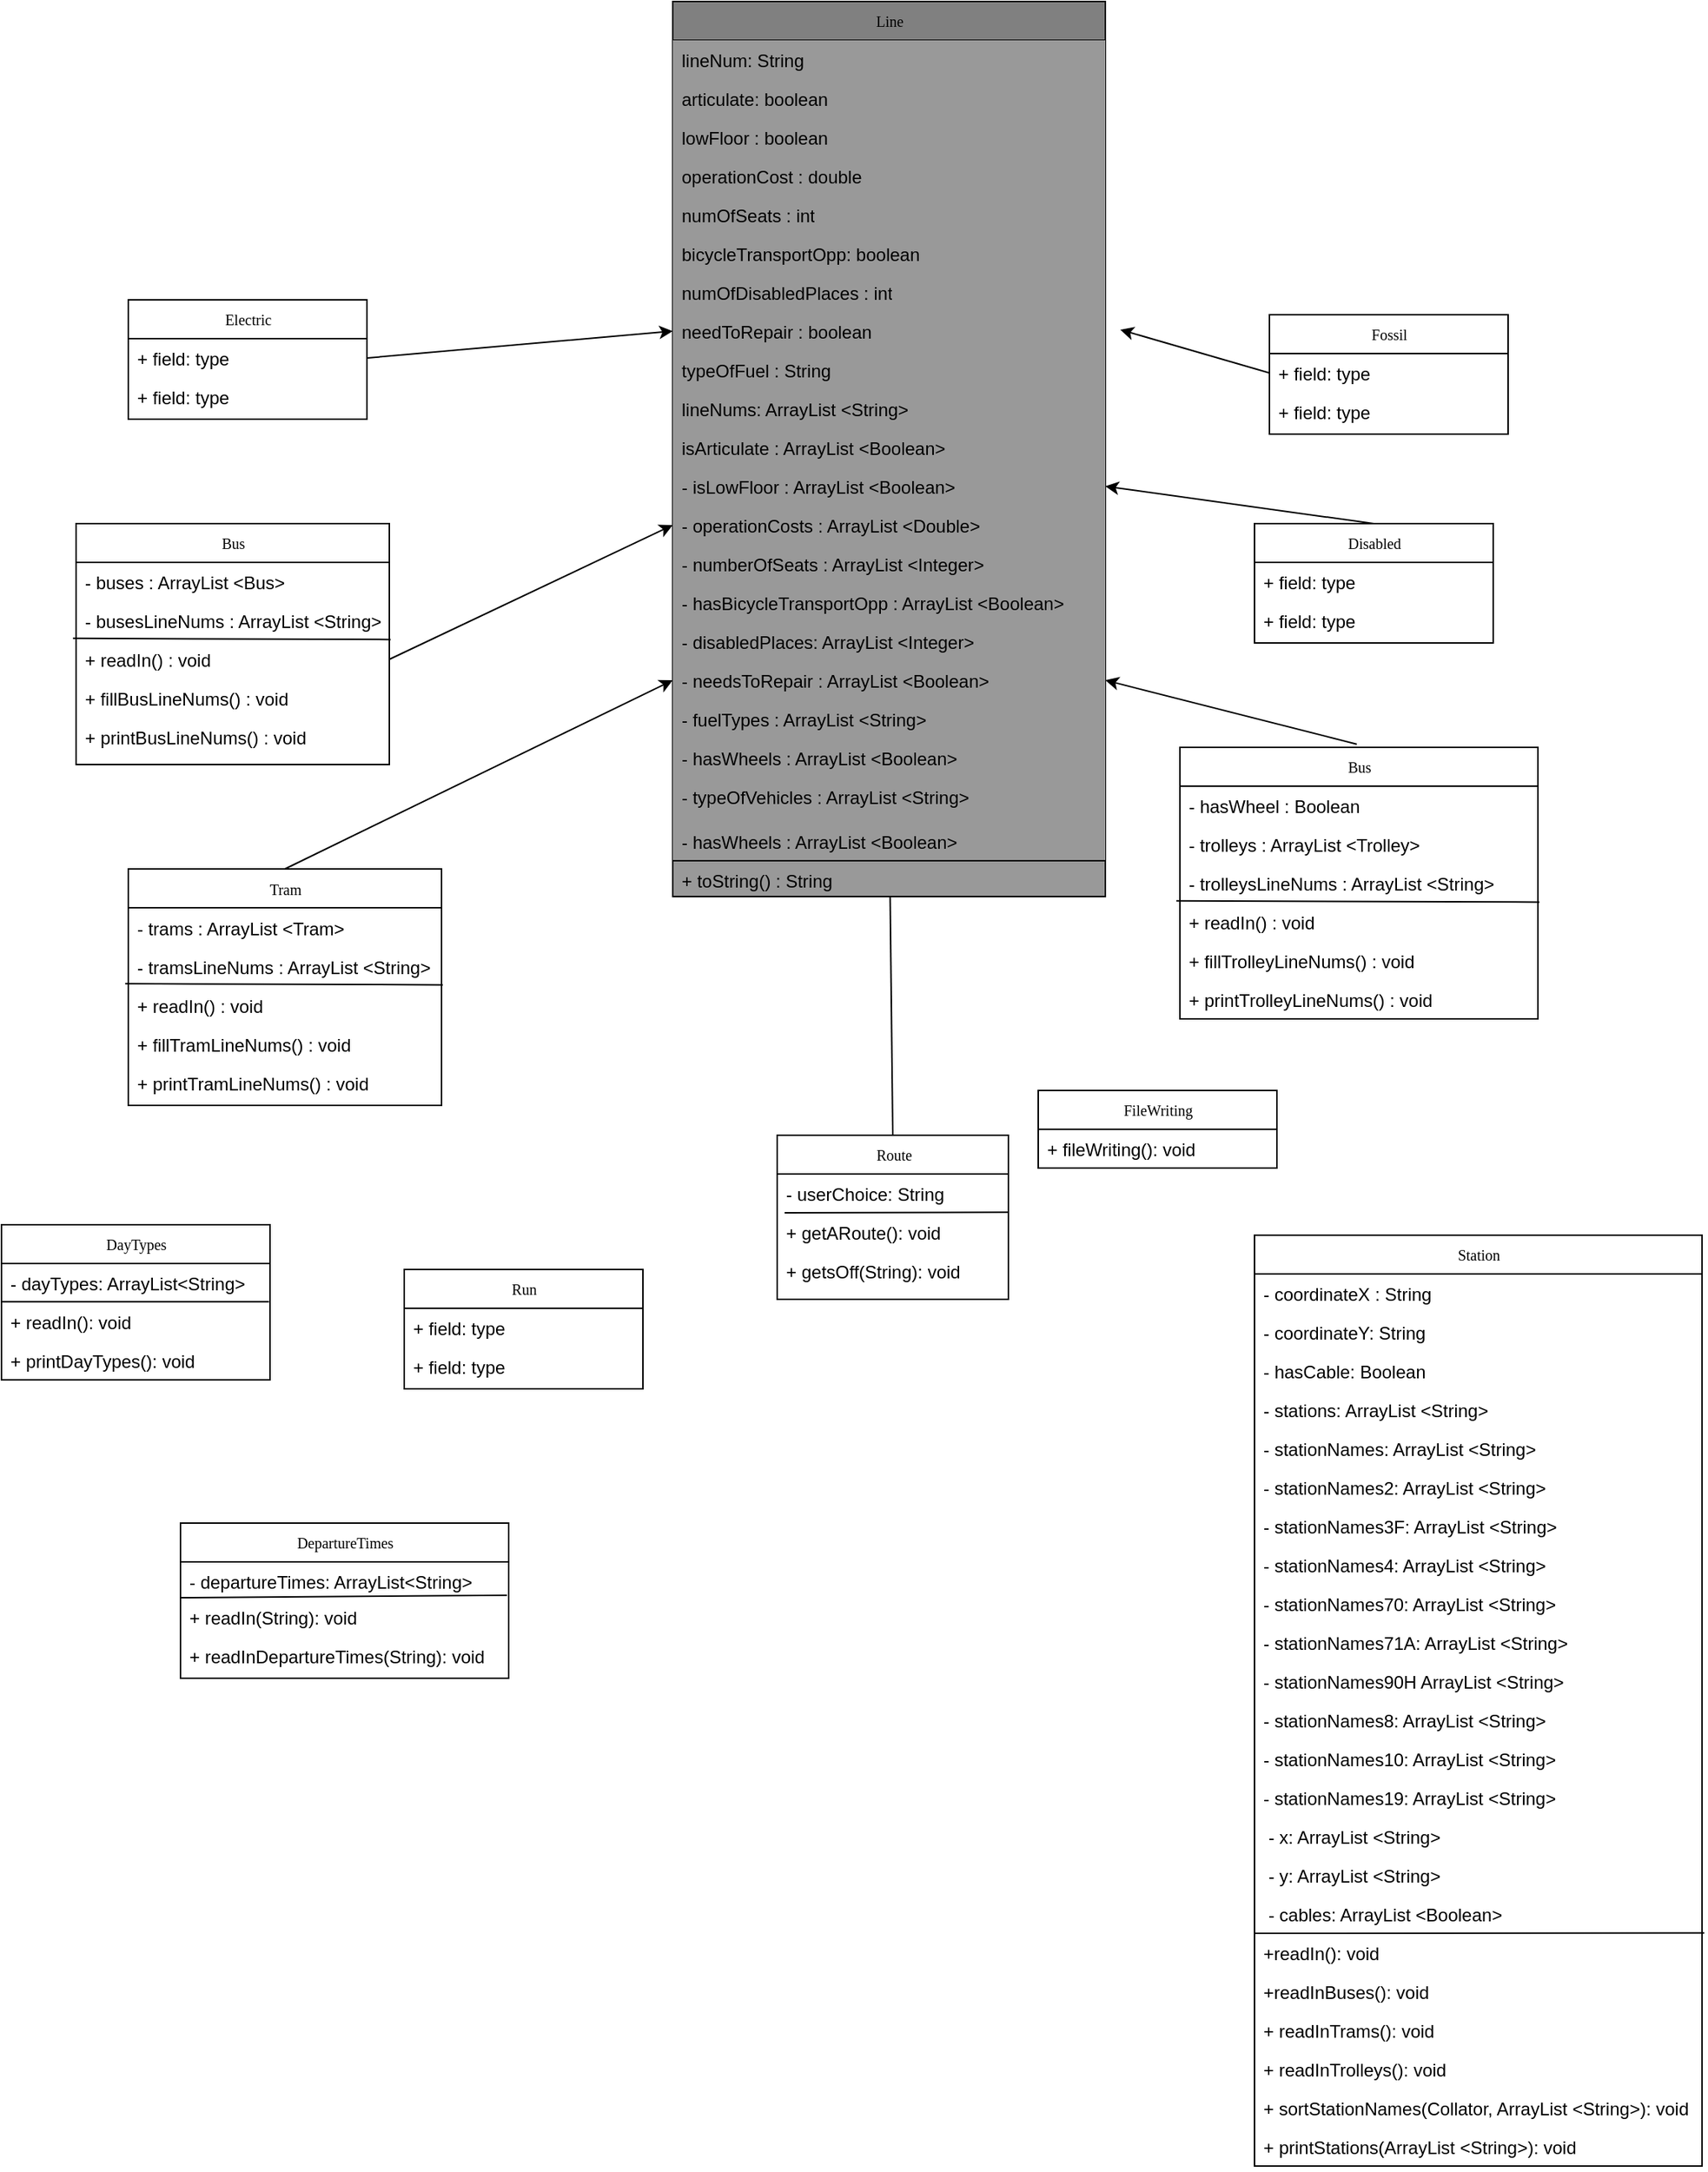 <mxfile version="13.2.2" type="device"><diagram name="Page-1" id="c4acf3e9-155e-7222-9cf6-157b1a14988f"><mxGraphModel dx="1986" dy="1707" grid="1" gridSize="10" guides="1" tooltips="1" connect="1" arrows="1" fold="1" page="1" pageScale="1" pageWidth="850" pageHeight="1100" background="#ffffff" math="0" shadow="0"><root><mxCell id="0"/><mxCell id="1" parent="0"/><mxCell id="5d2195bd80daf111-1" value="Disabled" style="swimlane;html=1;fontStyle=0;childLayout=stackLayout;horizontal=1;startSize=26;fillColor=none;horizontalStack=0;resizeParent=1;resizeLast=0;collapsible=1;marginBottom=0;swimlaneFillColor=#ffffff;rounded=0;shadow=0;comic=0;labelBackgroundColor=none;strokeWidth=1;fontFamily=Verdana;fontSize=10;align=center;" parent="1" vertex="1"><mxGeometry x="660" y="150" width="160" height="80" as="geometry"/></mxCell><mxCell id="5d2195bd80daf111-2" value="+ field: type" style="text;html=1;strokeColor=none;fillColor=none;align=left;verticalAlign=top;spacingLeft=4;spacingRight=4;whiteSpace=wrap;overflow=hidden;rotatable=0;points=[[0,0.5],[1,0.5]];portConstraint=eastwest;" parent="5d2195bd80daf111-1" vertex="1"><mxGeometry y="26" width="160" height="26" as="geometry"/></mxCell><mxCell id="5d2195bd80daf111-3" value="+ field: type" style="text;html=1;strokeColor=none;fillColor=none;align=left;verticalAlign=top;spacingLeft=4;spacingRight=4;whiteSpace=wrap;overflow=hidden;rotatable=0;points=[[0,0.5],[1,0.5]];portConstraint=eastwest;" parent="5d2195bd80daf111-1" vertex="1"><mxGeometry y="52" width="160" height="26" as="geometry"/></mxCell><mxCell id="ABqnZCk6L274UuKTxLU0-28" value="" style="endArrow=classic;html=1;exitX=1;exitY=0.5;exitDx=0;exitDy=0;entryX=0;entryY=0.5;entryDx=0;entryDy=0;" parent="1" source="ABqnZCk6L274UuKTxLU0-5" target="71iJw6sncIpOPHcEzbq1-6" edge="1"><mxGeometry width="50" height="50" relative="1" as="geometry"><mxPoint x="75" y="30" as="sourcePoint"/><mxPoint x="270" y="348.257" as="targetPoint"/><Array as="points"/></mxGeometry></mxCell><mxCell id="ABqnZCk6L274UuKTxLU0-29" value="" style="endArrow=classic;html=1;exitX=1;exitY=0.5;exitDx=0;exitDy=0;entryX=0;entryY=0.5;entryDx=0;entryDy=0;" parent="1" source="GNbWT-P8hQICx_wpPQu3-7" target="71iJw6sncIpOPHcEzbq1-11" edge="1"><mxGeometry width="50" height="50" relative="1" as="geometry"><mxPoint x="100" y="148.5" as="sourcePoint"/><mxPoint x="270" y="374.357" as="targetPoint"/></mxGeometry></mxCell><mxCell id="ABqnZCk6L274UuKTxLU0-30" value="" style="endArrow=classic;html=1;exitX=0.5;exitY=0;exitDx=0;exitDy=0;entryX=0;entryY=0.5;entryDx=0;entryDy=0;" parent="1" source="GNbWT-P8hQICx_wpPQu3-12" target="71iJw6sncIpOPHcEzbq1-16" edge="1"><mxGeometry width="50" height="50" relative="1" as="geometry"><mxPoint x="120.8" y="521.61" as="sourcePoint"/><mxPoint x="270" y="449.775" as="targetPoint"/></mxGeometry></mxCell><mxCell id="ABqnZCk6L274UuKTxLU0-31" value="" style="endArrow=classic;html=1;exitX=0.366;exitY=-0.026;exitDx=0;exitDy=0;exitPerimeter=0;entryX=1;entryY=0.5;entryDx=0;entryDy=0;" parent="1" target="71iJw6sncIpOPHcEzbq1-16" edge="1"><mxGeometry width="50" height="50" relative="1" as="geometry"><mxPoint x="728.56" y="297.881" as="sourcePoint"/><mxPoint x="560" y="442.551" as="targetPoint"/></mxGeometry></mxCell><mxCell id="ABqnZCk6L274UuKTxLU0-32" value="" style="endArrow=classic;html=1;exitX=0;exitY=0.5;exitDx=0;exitDy=0;" parent="1" source="ABqnZCk6L274UuKTxLU0-8" edge="1"><mxGeometry width="50" height="50" relative="1" as="geometry"><mxPoint x="430" y="120" as="sourcePoint"/><mxPoint x="570" y="20" as="targetPoint"/></mxGeometry></mxCell><mxCell id="ABqnZCk6L274UuKTxLU0-7" value="Fossil&lt;span style=&quot;color: rgba(0 , 0 , 0 , 0) ; font-family: monospace ; font-size: 0px&quot;&gt;%3CmxGraphModel%3E%3Croot%3E%3CmxCell%20id%3D%220%22%2F%3E%3CmxCell%20id%3D%221%22%20parent%3D%220%22%2F%3E%3CmxCell%20id%3D%222%22%20value%3D%22Bus%22%20style%3D%22swimlane%3Bhtml%3D1%3BfontStyle%3D0%3BchildLayout%3DstackLayout%3Bhorizontal%3D1%3BstartSize%3D26%3BfillColor%3Dnone%3BhorizontalStack%3D0%3BresizeParent%3D1%3BresizeLast%3D0%3Bcollapsible%3D1%3BmarginBottom%3D0%3BswimlaneFillColor%3D%23ffffff%3Brounded%3D0%3Bshadow%3D0%3Bcomic%3D0%3BlabelBackgroundColor%3Dnone%3BstrokeWidth%3D1%3BfontFamily%3DVerdana%3BfontSize%3D10%3Balign%3Dcenter%3B%22%20vertex%3D%221%22%20parent%3D%221%22%3E%3CmxGeometry%20x%3D%2210%22%20y%3D%22148.5%22%20width%3D%22160%22%20height%3D%2280%22%20as%3D%22geometry%22%2F%3E%3C%2FmxCell%3E%3CmxCell%20id%3D%223%22%20value%3D%22%2B%20field%3A%20type%22%20style%3D%22text%3Bhtml%3D1%3BstrokeColor%3Dnone%3BfillColor%3Dnone%3Balign%3Dleft%3BverticalAlign%3Dtop%3BspacingLeft%3D4%3BspacingRight%3D4%3BwhiteSpace%3Dwrap%3Boverflow%3Dhidden%3Brotatable%3D0%3Bpoints%3D%5B%5B0%2C0.5%5D%2C%5B1%2C0.5%5D%5D%3BportConstraint%3Deastwest%3B%22%20vertex%3D%221%22%20parent%3D%222%22%3E%3CmxGeometry%20y%3D%2226%22%20width%3D%22160%22%20height%3D%2226%22%20as%3D%22geometry%22%2F%3E%3C%2FmxCell%3E%3CmxCell%20id%3D%224%22%20value%3D%22%2B%20field%3A%20type%22%20style%3D%22text%3Bhtml%3D1%3BstrokeColor%3Dnone%3BfillColor%3Dnone%3Balign%3Dleft%3BverticalAlign%3Dtop%3BspacingLeft%3D4%3BspacingRight%3D4%3BwhiteSpace%3Dwrap%3Boverflow%3Dhidden%3Brotatable%3D0%3Bpoints%3D%5B%5B0%2C0.5%5D%2C%5B1%2C0.5%5D%5D%3BportConstraint%3Deastwest%3B%22%20vertex%3D%221%22%20parent%3D%222%22%3E%3CmxGeometry%20y%3D%2252%22%20width%3D%22160%22%20height%3D%2226%22%20as%3D%22geometry%22%2F%3E%3C%2FmxCell%3E%3C%2Froot%3E%3C%2FmxGraphModel%3E&lt;/span&gt;" style="swimlane;html=1;fontStyle=0;childLayout=stackLayout;horizontal=1;startSize=26;fillColor=none;horizontalStack=0;resizeParent=1;resizeLast=0;collapsible=1;marginBottom=0;swimlaneFillColor=#ffffff;rounded=0;shadow=0;comic=0;labelBackgroundColor=none;strokeWidth=1;fontFamily=Verdana;fontSize=10;align=center;" parent="1" vertex="1"><mxGeometry x="670" y="10" width="160" height="80" as="geometry"/></mxCell><mxCell id="ABqnZCk6L274UuKTxLU0-8" value="+ field: type" style="text;html=1;strokeColor=none;fillColor=none;align=left;verticalAlign=top;spacingLeft=4;spacingRight=4;whiteSpace=wrap;overflow=hidden;rotatable=0;points=[[0,0.5],[1,0.5]];portConstraint=eastwest;" parent="ABqnZCk6L274UuKTxLU0-7" vertex="1"><mxGeometry y="26" width="160" height="26" as="geometry"/></mxCell><mxCell id="ABqnZCk6L274UuKTxLU0-9" value="+ field: type" style="text;html=1;strokeColor=none;fillColor=none;align=left;verticalAlign=top;spacingLeft=4;spacingRight=4;whiteSpace=wrap;overflow=hidden;rotatable=0;points=[[0,0.5],[1,0.5]];portConstraint=eastwest;" parent="ABqnZCk6L274UuKTxLU0-7" vertex="1"><mxGeometry y="52" width="160" height="26" as="geometry"/></mxCell><mxCell id="ABqnZCk6L274UuKTxLU0-33" value="" style="endArrow=classic;html=1;exitX=0.5;exitY=0;exitDx=0;exitDy=0;entryX=1;entryY=0.5;entryDx=0;entryDy=0;" parent="1" source="5d2195bd80daf111-1" target="71iJw6sncIpOPHcEzbq1-10" edge="1"><mxGeometry width="50" height="50" relative="1" as="geometry"><mxPoint x="430" y="120" as="sourcePoint"/><mxPoint x="560" y="380.954" as="targetPoint"/></mxGeometry></mxCell><mxCell id="ABqnZCk6L274UuKTxLU0-34" value="" style="endArrow=classic;html=1;exitX=0.5;exitY=0;exitDx=0;exitDy=0;" parent="1" source="ABqnZCk6L274UuKTxLU0-10" target="71iJw6sncIpOPHcEzbq1-19" edge="1"><mxGeometry width="50" height="50" relative="1" as="geometry"><mxPoint x="430" y="140" as="sourcePoint"/><mxPoint x="560" y="554.164" as="targetPoint"/></mxGeometry></mxCell><mxCell id="17acba5748e5396b-20" value="Line" style="swimlane;html=1;fontStyle=0;childLayout=stackLayout;horizontal=1;startSize=26;fillColor=#808080;horizontalStack=0;resizeParent=1;resizeLast=0;collapsible=1;marginBottom=0;swimlaneFillColor=#ffffff;rounded=0;shadow=0;comic=0;labelBackgroundColor=none;strokeWidth=1;fontFamily=Verdana;fontSize=10;align=center;" parent="1" vertex="1"><mxGeometry x="270" y="-200" width="290" height="600" as="geometry"/></mxCell><mxCell id="17acba5748e5396b-21" value="lineNum: String" style="text;html=1;strokeColor=none;fillColor=#999999;align=left;verticalAlign=top;spacingLeft=4;spacingRight=4;whiteSpace=wrap;overflow=hidden;rotatable=0;points=[[0,0.5],[1,0.5]];portConstraint=eastwest;" parent="17acba5748e5396b-20" vertex="1"><mxGeometry y="26" width="290" height="26" as="geometry"/></mxCell><mxCell id="17acba5748e5396b-24" value="articulate: boolean" style="text;html=1;strokeColor=none;fillColor=#999999;align=left;verticalAlign=top;spacingLeft=4;spacingRight=4;whiteSpace=wrap;overflow=hidden;rotatable=0;points=[[0,0.5],[1,0.5]];portConstraint=eastwest;" parent="17acba5748e5396b-20" vertex="1"><mxGeometry y="52" width="290" height="26" as="geometry"/></mxCell><mxCell id="71iJw6sncIpOPHcEzbq1-1" value="lowFloor : boolean" style="text;html=1;strokeColor=none;fillColor=#999999;align=left;verticalAlign=top;spacingLeft=4;spacingRight=4;whiteSpace=wrap;overflow=hidden;rotatable=0;points=[[0,0.5],[1,0.5]];portConstraint=eastwest;" parent="17acba5748e5396b-20" vertex="1"><mxGeometry y="78" width="290" height="26" as="geometry"/></mxCell><mxCell id="71iJw6sncIpOPHcEzbq1-2" value="operationCost : double" style="text;html=1;strokeColor=none;fillColor=#999999;align=left;verticalAlign=top;spacingLeft=4;spacingRight=4;whiteSpace=wrap;overflow=hidden;rotatable=0;points=[[0,0.5],[1,0.5]];portConstraint=eastwest;" parent="17acba5748e5396b-20" vertex="1"><mxGeometry y="104" width="290" height="26" as="geometry"/></mxCell><mxCell id="71iJw6sncIpOPHcEzbq1-3" value="numOfSeats : int" style="text;html=1;strokeColor=none;fillColor=#999999;align=left;verticalAlign=top;spacingLeft=4;spacingRight=4;whiteSpace=wrap;overflow=hidden;rotatable=0;points=[[0,0.5],[1,0.5]];portConstraint=eastwest;" parent="17acba5748e5396b-20" vertex="1"><mxGeometry y="130" width="290" height="26" as="geometry"/></mxCell><mxCell id="71iJw6sncIpOPHcEzbq1-4" value="bicycleTransportOpp: boolean" style="text;html=1;strokeColor=none;fillColor=#999999;align=left;verticalAlign=top;spacingLeft=4;spacingRight=4;whiteSpace=wrap;overflow=hidden;rotatable=0;points=[[0,0.5],[1,0.5]];portConstraint=eastwest;" parent="17acba5748e5396b-20" vertex="1"><mxGeometry y="156" width="290" height="26" as="geometry"/></mxCell><mxCell id="71iJw6sncIpOPHcEzbq1-5" value="numOfDisabledPlaces : int" style="text;html=1;strokeColor=none;fillColor=#999999;align=left;verticalAlign=top;spacingLeft=4;spacingRight=4;whiteSpace=wrap;overflow=hidden;rotatable=0;points=[[0,0.5],[1,0.5]];portConstraint=eastwest;" parent="17acba5748e5396b-20" vertex="1"><mxGeometry y="182" width="290" height="26" as="geometry"/></mxCell><mxCell id="71iJw6sncIpOPHcEzbq1-6" value="needToRepair : boolean" style="text;html=1;strokeColor=none;fillColor=#999999;align=left;verticalAlign=top;spacingLeft=4;spacingRight=4;whiteSpace=wrap;overflow=hidden;rotatable=0;points=[[0,0.5],[1,0.5]];portConstraint=eastwest;" parent="17acba5748e5396b-20" vertex="1"><mxGeometry y="208" width="290" height="26" as="geometry"/></mxCell><mxCell id="71iJw6sncIpOPHcEzbq1-7" value="typeOfFuel : String" style="text;html=1;strokeColor=none;fillColor=#999999;align=left;verticalAlign=top;spacingLeft=4;spacingRight=4;whiteSpace=wrap;overflow=hidden;rotatable=0;points=[[0,0.5],[1,0.5]];portConstraint=eastwest;" parent="17acba5748e5396b-20" vertex="1"><mxGeometry y="234" width="290" height="26" as="geometry"/></mxCell><mxCell id="71iJw6sncIpOPHcEzbq1-8" value="lineNums: ArrayList &amp;lt;String&amp;gt;" style="text;html=1;strokeColor=none;fillColor=#999999;align=left;verticalAlign=top;spacingLeft=4;spacingRight=4;whiteSpace=wrap;overflow=hidden;rotatable=0;points=[[0,0.5],[1,0.5]];portConstraint=eastwest;" parent="17acba5748e5396b-20" vertex="1"><mxGeometry y="260" width="290" height="26" as="geometry"/></mxCell><mxCell id="71iJw6sncIpOPHcEzbq1-9" value="isArticulate : ArrayList &amp;lt;Boolean&amp;gt;" style="text;html=1;strokeColor=none;fillColor=#999999;align=left;verticalAlign=top;spacingLeft=4;spacingRight=4;whiteSpace=wrap;overflow=hidden;rotatable=0;points=[[0,0.5],[1,0.5]];portConstraint=eastwest;" parent="17acba5748e5396b-20" vertex="1"><mxGeometry y="286" width="290" height="26" as="geometry"/></mxCell><mxCell id="71iJw6sncIpOPHcEzbq1-10" value="- isLowFloor : ArrayList &amp;lt;Boolean&amp;gt;" style="text;html=1;strokeColor=none;fillColor=#999999;align=left;verticalAlign=top;spacingLeft=4;spacingRight=4;whiteSpace=wrap;overflow=hidden;rotatable=0;points=[[0,0.5],[1,0.5]];portConstraint=eastwest;" parent="17acba5748e5396b-20" vertex="1"><mxGeometry y="312" width="290" height="26" as="geometry"/></mxCell><mxCell id="71iJw6sncIpOPHcEzbq1-11" value="- operationCosts : ArrayList &amp;lt;Double&amp;gt;" style="text;html=1;strokeColor=none;fillColor=#999999;align=left;verticalAlign=top;spacingLeft=4;spacingRight=4;whiteSpace=wrap;overflow=hidden;rotatable=0;points=[[0,0.5],[1,0.5]];portConstraint=eastwest;" parent="17acba5748e5396b-20" vertex="1"><mxGeometry y="338" width="290" height="26" as="geometry"/></mxCell><mxCell id="71iJw6sncIpOPHcEzbq1-12" value="- numberOfSeats : ArrayList &amp;lt;Integer&amp;gt;" style="text;html=1;strokeColor=none;fillColor=#999999;align=left;verticalAlign=top;spacingLeft=4;spacingRight=4;whiteSpace=wrap;overflow=hidden;rotatable=0;points=[[0,0.5],[1,0.5]];portConstraint=eastwest;" parent="17acba5748e5396b-20" vertex="1"><mxGeometry y="364" width="290" height="26" as="geometry"/></mxCell><mxCell id="71iJw6sncIpOPHcEzbq1-13" value="- hasBicycleTransportOpp : ArrayList &amp;lt;Boolean&amp;gt;" style="text;html=1;strokeColor=none;fillColor=#999999;align=left;verticalAlign=top;spacingLeft=4;spacingRight=4;whiteSpace=wrap;overflow=hidden;rotatable=0;points=[[0,0.5],[1,0.5]];portConstraint=eastwest;" parent="17acba5748e5396b-20" vertex="1"><mxGeometry y="390" width="290" height="26" as="geometry"/></mxCell><mxCell id="71iJw6sncIpOPHcEzbq1-15" value="- disabledPlaces: ArrayList &amp;lt;Integer&amp;gt;" style="text;html=1;strokeColor=none;fillColor=#999999;align=left;verticalAlign=top;spacingLeft=4;spacingRight=4;whiteSpace=wrap;overflow=hidden;rotatable=0;points=[[0,0.5],[1,0.5]];portConstraint=eastwest;" parent="17acba5748e5396b-20" vertex="1"><mxGeometry y="416" width="290" height="26" as="geometry"/></mxCell><mxCell id="71iJw6sncIpOPHcEzbq1-16" value="- needsToRepair : ArrayList &amp;lt;Boolean&amp;gt;" style="text;html=1;strokeColor=none;fillColor=#999999;align=left;verticalAlign=top;spacingLeft=4;spacingRight=4;whiteSpace=wrap;overflow=hidden;rotatable=0;points=[[0,0.5],[1,0.5]];portConstraint=eastwest;" parent="17acba5748e5396b-20" vertex="1"><mxGeometry y="442" width="290" height="26" as="geometry"/></mxCell><mxCell id="71iJw6sncIpOPHcEzbq1-17" value="- fuelTypes : ArrayList &amp;lt;String&amp;gt;" style="text;html=1;strokeColor=none;fillColor=#999999;align=left;verticalAlign=top;spacingLeft=4;spacingRight=4;whiteSpace=wrap;overflow=hidden;rotatable=0;points=[[0,0.5],[1,0.5]];portConstraint=eastwest;" parent="17acba5748e5396b-20" vertex="1"><mxGeometry y="468" width="290" height="26" as="geometry"/></mxCell><mxCell id="71iJw6sncIpOPHcEzbq1-18" value="- hasWheels : ArrayList &amp;lt;Boolean&amp;gt;" style="text;html=1;strokeColor=none;fillColor=#999999;align=left;verticalAlign=top;spacingLeft=4;spacingRight=4;whiteSpace=wrap;overflow=hidden;rotatable=0;points=[[0,0.5],[1,0.5]];portConstraint=eastwest;" parent="17acba5748e5396b-20" vertex="1"><mxGeometry y="494" width="290" height="26" as="geometry"/></mxCell><mxCell id="71iJw6sncIpOPHcEzbq1-19" value="- typeOfVehicles : ArrayList &amp;lt;String&amp;gt;" style="text;html=1;strokeColor=none;fillColor=#999999;align=left;verticalAlign=top;spacingLeft=4;spacingRight=4;whiteSpace=wrap;overflow=hidden;rotatable=0;points=[[0,0.5],[1,0.5]];portConstraint=eastwest;" parent="17acba5748e5396b-20" vertex="1"><mxGeometry y="520" width="290" height="30" as="geometry"/></mxCell><mxCell id="GNbWT-P8hQICx_wpPQu3-1" value="- hasWheels : ArrayList &amp;lt;Boolean&amp;gt;" style="text;html=1;strokeColor=none;fillColor=#999999;align=left;verticalAlign=top;spacingLeft=4;spacingRight=4;whiteSpace=wrap;overflow=hidden;rotatable=0;points=[[0,0.5],[1,0.5]];portConstraint=eastwest;" vertex="1" parent="17acba5748e5396b-20"><mxGeometry y="550" width="290" height="26" as="geometry"/></mxCell><mxCell id="GNbWT-P8hQICx_wpPQu3-2" value="+ toString() : String" style="text;html=1;strokeColor=#000000;fillColor=#999999;align=left;verticalAlign=top;spacingLeft=4;spacingRight=4;whiteSpace=wrap;overflow=hidden;rotatable=0;points=[[0,0.5],[1,0.5]];portConstraint=eastwest;" vertex="1" parent="17acba5748e5396b-20"><mxGeometry y="576" width="290" height="24" as="geometry"/></mxCell><mxCell id="ABqnZCk6L274UuKTxLU0-4" value="Electric&lt;span style=&quot;color: rgba(0 , 0 , 0 , 0) ; font-family: monospace ; font-size: 0px&quot;&gt;%3CmxGraphModel%3E%3Croot%3E%3CmxCell%20id%3D%220%22%2F%3E%3CmxCell%20id%3D%221%22%20parent%3D%220%22%2F%3E%3CmxCell%20id%3D%222%22%20value%3D%22Bus%22%20style%3D%22swimlane%3Bhtml%3D1%3BfontStyle%3D0%3BchildLayout%3DstackLayout%3Bhorizontal%3D1%3BstartSize%3D26%3BfillColor%3Dnone%3BhorizontalStack%3D0%3BresizeParent%3D1%3BresizeLast%3D0%3Bcollapsible%3D1%3BmarginBottom%3D0%3BswimlaneFillColor%3D%23ffffff%3Brounded%3D0%3Bshadow%3D0%3Bcomic%3D0%3BlabelBackgroundColor%3Dnone%3BstrokeWidth%3D1%3BfontFamily%3DVerdana%3BfontSize%3D10%3Balign%3Dcenter%3B%22%20vertex%3D%221%22%20parent%3D%221%22%3E%3CmxGeometry%20x%3D%2210%22%20y%3D%22148.5%22%20width%3D%22160%22%20height%3D%2280%22%20as%3D%22geometry%22%2F%3E%3C%2FmxCell%3E%3CmxCell%20id%3D%223%22%20value%3D%22%2B%20field%3A%20type%22%20style%3D%22text%3Bhtml%3D1%3BstrokeColor%3Dnone%3BfillColor%3Dnone%3Balign%3Dleft%3BverticalAlign%3Dtop%3BspacingLeft%3D4%3BspacingRight%3D4%3BwhiteSpace%3Dwrap%3Boverflow%3Dhidden%3Brotatable%3D0%3Bpoints%3D%5B%5B0%2C0.5%5D%2C%5B1%2C0.5%5D%5D%3BportConstraint%3Deastwest%3B%22%20vertex%3D%221%22%20parent%3D%222%22%3E%3CmxGeometry%20y%3D%2226%22%20width%3D%22160%22%20height%3D%2226%22%20as%3D%22geometry%22%2F%3E%3C%2FmxCell%3E%3CmxCell%20id%3D%224%22%20value%3D%22%2B%20field%3A%20type%22%20style%3D%22text%3Bhtml%3D1%3BstrokeColor%3Dnone%3BfillColor%3Dnone%3Balign%3Dleft%3BverticalAlign%3Dtop%3BspacingLeft%3D4%3BspacingRight%3D4%3BwhiteSpace%3Dwrap%3Boverflow%3Dhidden%3Brotatable%3D0%3Bpoints%3D%5B%5B0%2C0.5%5D%2C%5B1%2C0.5%5D%5D%3BportConstraint%3Deastwest%3B%22%20vertex%3D%221%22%20parent%3D%222%22%3E%3CmxGeometry%20y%3D%2252%22%20width%3D%22160%22%20height%3D%2226%22%20as%3D%22geometry%22%2F%3E%3C%2FmxCell%3E%3C%2Froot%3E%3C%2FmxGraphModel%3E&lt;/span&gt;" style="swimlane;html=1;fontStyle=0;childLayout=stackLayout;horizontal=1;startSize=26;fillColor=none;horizontalStack=0;resizeParent=1;resizeLast=0;collapsible=1;marginBottom=0;swimlaneFillColor=#ffffff;rounded=0;shadow=0;comic=0;labelBackgroundColor=none;strokeWidth=1;fontFamily=Verdana;fontSize=10;align=center;" parent="1" vertex="1"><mxGeometry x="-95" width="160" height="80" as="geometry"/></mxCell><mxCell id="ABqnZCk6L274UuKTxLU0-5" value="+ field: type" style="text;html=1;strokeColor=none;fillColor=none;align=left;verticalAlign=top;spacingLeft=4;spacingRight=4;whiteSpace=wrap;overflow=hidden;rotatable=0;points=[[0,0.5],[1,0.5]];portConstraint=eastwest;" parent="ABqnZCk6L274UuKTxLU0-4" vertex="1"><mxGeometry y="26" width="160" height="26" as="geometry"/></mxCell><mxCell id="ABqnZCk6L274UuKTxLU0-6" value="+ field: type" style="text;html=1;strokeColor=none;fillColor=none;align=left;verticalAlign=top;spacingLeft=4;spacingRight=4;whiteSpace=wrap;overflow=hidden;rotatable=0;points=[[0,0.5],[1,0.5]];portConstraint=eastwest;" parent="ABqnZCk6L274UuKTxLU0-4" vertex="1"><mxGeometry y="52" width="160" height="26" as="geometry"/></mxCell><mxCell id="ABqnZCk6L274UuKTxLU0-23" value="Run" style="swimlane;html=1;fontStyle=0;childLayout=stackLayout;horizontal=1;startSize=26;fillColor=none;horizontalStack=0;resizeParent=1;resizeLast=0;collapsible=1;marginBottom=0;swimlaneFillColor=#ffffff;rounded=0;shadow=0;comic=0;labelBackgroundColor=none;strokeWidth=1;fontFamily=Verdana;fontSize=10;align=center;" parent="1" vertex="1"><mxGeometry x="90" y="650" width="160" height="80" as="geometry"/></mxCell><mxCell id="ABqnZCk6L274UuKTxLU0-24" value="+ field: type" style="text;html=1;strokeColor=none;fillColor=none;align=left;verticalAlign=top;spacingLeft=4;spacingRight=4;whiteSpace=wrap;overflow=hidden;rotatable=0;points=[[0,0.5],[1,0.5]];portConstraint=eastwest;" parent="ABqnZCk6L274UuKTxLU0-23" vertex="1"><mxGeometry y="26" width="160" height="26" as="geometry"/></mxCell><mxCell id="ABqnZCk6L274UuKTxLU0-25" value="+ field: type" style="text;html=1;strokeColor=none;fillColor=none;align=left;verticalAlign=top;spacingLeft=4;spacingRight=4;whiteSpace=wrap;overflow=hidden;rotatable=0;points=[[0,0.5],[1,0.5]];portConstraint=eastwest;" parent="ABqnZCk6L274UuKTxLU0-23" vertex="1"><mxGeometry y="52" width="160" height="26" as="geometry"/></mxCell><mxCell id="GNbWT-P8hQICx_wpPQu3-12" value="Tram" style="swimlane;html=1;fontStyle=0;childLayout=stackLayout;horizontal=1;startSize=26;fillColor=none;horizontalStack=0;resizeParent=1;resizeLast=0;collapsible=1;marginBottom=0;swimlaneFillColor=#ffffff;rounded=0;shadow=0;comic=0;labelBackgroundColor=none;strokeWidth=1;fontFamily=Verdana;fontSize=10;align=center;" vertex="1" parent="1"><mxGeometry x="-95" y="381.5" width="210" height="158.5" as="geometry"/></mxCell><mxCell id="GNbWT-P8hQICx_wpPQu3-13" value="- trams : ArrayList &amp;lt;Tram&amp;gt;" style="text;html=1;strokeColor=none;fillColor=none;align=left;verticalAlign=top;spacingLeft=4;spacingRight=4;whiteSpace=wrap;overflow=hidden;rotatable=0;points=[[0,0.5],[1,0.5]];portConstraint=eastwest;" vertex="1" parent="GNbWT-P8hQICx_wpPQu3-12"><mxGeometry y="26" width="210" height="26" as="geometry"/></mxCell><mxCell id="GNbWT-P8hQICx_wpPQu3-15" value="- tramsLineNums : ArrayList &amp;lt;String&amp;gt;" style="text;html=1;strokeColor=none;fillColor=none;align=left;verticalAlign=top;spacingLeft=4;spacingRight=4;whiteSpace=wrap;overflow=hidden;rotatable=0;points=[[0,0.5],[1,0.5]];portConstraint=eastwest;" vertex="1" parent="GNbWT-P8hQICx_wpPQu3-12"><mxGeometry y="52" width="210" height="26" as="geometry"/></mxCell><mxCell id="GNbWT-P8hQICx_wpPQu3-16" value="+ readIn() : void" style="text;html=1;strokeColor=none;fillColor=none;align=left;verticalAlign=top;spacingLeft=4;spacingRight=4;whiteSpace=wrap;overflow=hidden;rotatable=0;points=[[0,0.5],[1,0.5]];portConstraint=eastwest;" vertex="1" parent="GNbWT-P8hQICx_wpPQu3-12"><mxGeometry y="78" width="210" height="26" as="geometry"/></mxCell><mxCell id="GNbWT-P8hQICx_wpPQu3-17" value="+ fillTramLineNums() : void" style="text;html=1;strokeColor=none;fillColor=none;align=left;verticalAlign=top;spacingLeft=4;spacingRight=4;whiteSpace=wrap;overflow=hidden;rotatable=0;points=[[0,0.5],[1,0.5]];portConstraint=eastwest;" vertex="1" parent="GNbWT-P8hQICx_wpPQu3-12"><mxGeometry y="104" width="210" height="26" as="geometry"/></mxCell><mxCell id="GNbWT-P8hQICx_wpPQu3-18" value="+ printTramLineNums() : void" style="text;html=1;strokeColor=none;fillColor=none;align=left;verticalAlign=top;spacingLeft=4;spacingRight=4;whiteSpace=wrap;overflow=hidden;rotatable=0;points=[[0,0.5],[1,0.5]];portConstraint=eastwest;" vertex="1" parent="GNbWT-P8hQICx_wpPQu3-12"><mxGeometry y="130" width="210" height="26" as="geometry"/></mxCell><mxCell id="GNbWT-P8hQICx_wpPQu3-19" value="" style="endArrow=none;html=1;strokeWidth=1;exitX=-0.01;exitY=0.958;exitDx=0;exitDy=0;exitPerimeter=0;entryX=1.004;entryY=-0.012;entryDx=0;entryDy=0;entryPerimeter=0;" edge="1" parent="GNbWT-P8hQICx_wpPQu3-12" source="GNbWT-P8hQICx_wpPQu3-15" target="GNbWT-P8hQICx_wpPQu3-16"><mxGeometry width="50" height="50" relative="1" as="geometry"><mxPoint x="270" y="291.5" as="sourcePoint"/><mxPoint x="320" y="241.5" as="targetPoint"/></mxGeometry></mxCell><mxCell id="17acba5748e5396b-2" value="Bus" style="swimlane;html=1;fontStyle=0;childLayout=stackLayout;horizontal=1;startSize=26;fillColor=none;horizontalStack=0;resizeParent=1;resizeLast=0;collapsible=1;marginBottom=0;swimlaneFillColor=#ffffff;rounded=0;shadow=0;comic=0;labelBackgroundColor=none;strokeWidth=1;fontFamily=Verdana;fontSize=10;align=center;" parent="1" vertex="1"><mxGeometry x="-130" y="150" width="210" height="161.5" as="geometry"/></mxCell><mxCell id="17acba5748e5396b-3" value="- buses : ArrayList &amp;lt;Bus&amp;gt;" style="text;html=1;strokeColor=none;fillColor=none;align=left;verticalAlign=top;spacingLeft=4;spacingRight=4;whiteSpace=wrap;overflow=hidden;rotatable=0;points=[[0,0.5],[1,0.5]];portConstraint=eastwest;" parent="17acba5748e5396b-2" vertex="1"><mxGeometry y="26" width="210" height="26" as="geometry"/></mxCell><mxCell id="GNbWT-P8hQICx_wpPQu3-5" value="- busesLineNums : ArrayList &amp;lt;String&amp;gt;" style="text;html=1;strokeColor=none;fillColor=none;align=left;verticalAlign=top;spacingLeft=4;spacingRight=4;whiteSpace=wrap;overflow=hidden;rotatable=0;points=[[0,0.5],[1,0.5]];portConstraint=eastwest;" vertex="1" parent="17acba5748e5396b-2"><mxGeometry y="52" width="210" height="26" as="geometry"/></mxCell><mxCell id="GNbWT-P8hQICx_wpPQu3-7" value="+ readIn() : void" style="text;html=1;strokeColor=none;fillColor=none;align=left;verticalAlign=top;spacingLeft=4;spacingRight=4;whiteSpace=wrap;overflow=hidden;rotatable=0;points=[[0,0.5],[1,0.5]];portConstraint=eastwest;" vertex="1" parent="17acba5748e5396b-2"><mxGeometry y="78" width="210" height="26" as="geometry"/></mxCell><mxCell id="GNbWT-P8hQICx_wpPQu3-9" value="+ fillBusLineNums() : void" style="text;html=1;strokeColor=none;fillColor=none;align=left;verticalAlign=top;spacingLeft=4;spacingRight=4;whiteSpace=wrap;overflow=hidden;rotatable=0;points=[[0,0.5],[1,0.5]];portConstraint=eastwest;" vertex="1" parent="17acba5748e5396b-2"><mxGeometry y="104" width="210" height="26" as="geometry"/></mxCell><mxCell id="GNbWT-P8hQICx_wpPQu3-10" value="+ printBusLineNums() : void" style="text;html=1;strokeColor=none;fillColor=none;align=left;verticalAlign=top;spacingLeft=4;spacingRight=4;whiteSpace=wrap;overflow=hidden;rotatable=0;points=[[0,0.5],[1,0.5]];portConstraint=eastwest;" vertex="1" parent="17acba5748e5396b-2"><mxGeometry y="130" width="210" height="26" as="geometry"/></mxCell><mxCell id="GNbWT-P8hQICx_wpPQu3-11" value="" style="endArrow=none;html=1;strokeWidth=1;exitX=-0.01;exitY=0.958;exitDx=0;exitDy=0;exitPerimeter=0;entryX=1.004;entryY=-0.012;entryDx=0;entryDy=0;entryPerimeter=0;" edge="1" parent="17acba5748e5396b-2" source="GNbWT-P8hQICx_wpPQu3-5" target="GNbWT-P8hQICx_wpPQu3-7"><mxGeometry width="50" height="50" relative="1" as="geometry"><mxPoint x="270" y="291.5" as="sourcePoint"/><mxPoint x="320" y="241.5" as="targetPoint"/></mxGeometry></mxCell><mxCell id="17acba5748e5396b-44" value="Station" style="swimlane;html=1;fontStyle=0;childLayout=stackLayout;horizontal=1;startSize=26;fillColor=none;horizontalStack=0;resizeParent=1;resizeLast=0;collapsible=1;marginBottom=0;swimlaneFillColor=#ffffff;rounded=0;shadow=0;comic=0;labelBackgroundColor=none;strokeWidth=1;fontFamily=Verdana;fontSize=10;align=center;" parent="1" vertex="1"><mxGeometry x="660" y="627" width="300" height="624" as="geometry"/></mxCell><mxCell id="17acba5748e5396b-47" value="- coordinateX : String" style="text;html=1;strokeColor=none;fillColor=none;align=left;verticalAlign=top;spacingLeft=4;spacingRight=4;whiteSpace=wrap;overflow=hidden;rotatable=0;points=[[0,0.5],[1,0.5]];portConstraint=eastwest;" parent="17acba5748e5396b-44" vertex="1"><mxGeometry y="26" width="300" height="26" as="geometry"/></mxCell><mxCell id="17acba5748e5396b-45" value="- coordinateY: String" style="text;html=1;strokeColor=none;fillColor=none;align=left;verticalAlign=top;spacingLeft=4;spacingRight=4;whiteSpace=wrap;overflow=hidden;rotatable=0;points=[[0,0.5],[1,0.5]];portConstraint=eastwest;" parent="17acba5748e5396b-44" vertex="1"><mxGeometry y="52" width="300" height="26" as="geometry"/></mxCell><mxCell id="GNbWT-P8hQICx_wpPQu3-31" value="- hasCable: Boolean" style="text;html=1;strokeColor=none;fillColor=none;align=left;verticalAlign=top;spacingLeft=4;spacingRight=4;whiteSpace=wrap;overflow=hidden;rotatable=0;points=[[0,0.5],[1,0.5]];portConstraint=eastwest;" vertex="1" parent="17acba5748e5396b-44"><mxGeometry y="78" width="300" height="26" as="geometry"/></mxCell><mxCell id="GNbWT-P8hQICx_wpPQu3-33" value="- stations: ArrayList &amp;lt;String&amp;gt;" style="text;html=1;strokeColor=none;fillColor=none;align=left;verticalAlign=top;spacingLeft=4;spacingRight=4;whiteSpace=wrap;overflow=hidden;rotatable=0;points=[[0,0.5],[1,0.5]];portConstraint=eastwest;" vertex="1" parent="17acba5748e5396b-44"><mxGeometry y="104" width="300" height="26" as="geometry"/></mxCell><mxCell id="GNbWT-P8hQICx_wpPQu3-37" value="- stationNames: ArrayList &amp;lt;String&amp;gt;" style="text;html=1;strokeColor=none;fillColor=none;align=left;verticalAlign=top;spacingLeft=4;spacingRight=4;whiteSpace=wrap;overflow=hidden;rotatable=0;points=[[0,0.5],[1,0.5]];portConstraint=eastwest;" vertex="1" parent="17acba5748e5396b-44"><mxGeometry y="130" width="300" height="26" as="geometry"/></mxCell><mxCell id="GNbWT-P8hQICx_wpPQu3-41" value="- stationNames2: ArrayList &amp;lt;String&amp;gt;" style="text;html=1;strokeColor=none;fillColor=none;align=left;verticalAlign=top;spacingLeft=4;spacingRight=4;whiteSpace=wrap;overflow=hidden;rotatable=0;points=[[0,0.5],[1,0.5]];portConstraint=eastwest;" vertex="1" parent="17acba5748e5396b-44"><mxGeometry y="156" width="300" height="26" as="geometry"/></mxCell><mxCell id="GNbWT-P8hQICx_wpPQu3-42" value="- stationNames3F: ArrayList &amp;lt;String&amp;gt;" style="text;html=1;strokeColor=none;fillColor=none;align=left;verticalAlign=top;spacingLeft=4;spacingRight=4;whiteSpace=wrap;overflow=hidden;rotatable=0;points=[[0,0.5],[1,0.5]];portConstraint=eastwest;" vertex="1" parent="17acba5748e5396b-44"><mxGeometry y="182" width="300" height="26" as="geometry"/></mxCell><mxCell id="GNbWT-P8hQICx_wpPQu3-39" value="- stationNames4: ArrayList &amp;lt;String&amp;gt;" style="text;html=1;strokeColor=none;fillColor=none;align=left;verticalAlign=top;spacingLeft=4;spacingRight=4;whiteSpace=wrap;overflow=hidden;rotatable=0;points=[[0,0.5],[1,0.5]];portConstraint=eastwest;" vertex="1" parent="17acba5748e5396b-44"><mxGeometry y="208" width="300" height="26" as="geometry"/></mxCell><mxCell id="GNbWT-P8hQICx_wpPQu3-40" value="- stationNames70: ArrayList &amp;lt;String&amp;gt;" style="text;html=1;strokeColor=none;fillColor=none;align=left;verticalAlign=top;spacingLeft=4;spacingRight=4;whiteSpace=wrap;overflow=hidden;rotatable=0;points=[[0,0.5],[1,0.5]];portConstraint=eastwest;" vertex="1" parent="17acba5748e5396b-44"><mxGeometry y="234" width="300" height="26" as="geometry"/></mxCell><mxCell id="GNbWT-P8hQICx_wpPQu3-38" value="- stationNames71A: ArrayList &amp;lt;String&amp;gt;" style="text;html=1;strokeColor=none;fillColor=none;align=left;verticalAlign=top;spacingLeft=4;spacingRight=4;whiteSpace=wrap;overflow=hidden;rotatable=0;points=[[0,0.5],[1,0.5]];portConstraint=eastwest;" vertex="1" parent="17acba5748e5396b-44"><mxGeometry y="260" width="300" height="26" as="geometry"/></mxCell><mxCell id="GNbWT-P8hQICx_wpPQu3-35" value="&lt;span&gt;- stationNames90H ArrayList &amp;lt;String&amp;gt;&lt;/span&gt;" style="text;html=1;strokeColor=none;fillColor=none;align=left;verticalAlign=top;spacingLeft=4;spacingRight=4;whiteSpace=wrap;overflow=hidden;rotatable=0;points=[[0,0.5],[1,0.5]];portConstraint=eastwest;" vertex="1" parent="17acba5748e5396b-44"><mxGeometry y="286" width="300" height="26" as="geometry"/></mxCell><mxCell id="GNbWT-P8hQICx_wpPQu3-36" value="- stationNames8: ArrayList &amp;lt;String&amp;gt;" style="text;html=1;strokeColor=none;fillColor=none;align=left;verticalAlign=top;spacingLeft=4;spacingRight=4;whiteSpace=wrap;overflow=hidden;rotatable=0;points=[[0,0.5],[1,0.5]];portConstraint=eastwest;" vertex="1" parent="17acba5748e5396b-44"><mxGeometry y="312" width="300" height="26" as="geometry"/></mxCell><mxCell id="GNbWT-P8hQICx_wpPQu3-34" value="- stationNames10: ArrayList &amp;lt;String&amp;gt;" style="text;html=1;strokeColor=none;fillColor=none;align=left;verticalAlign=top;spacingLeft=4;spacingRight=4;whiteSpace=wrap;overflow=hidden;rotatable=0;points=[[0,0.5],[1,0.5]];portConstraint=eastwest;" vertex="1" parent="17acba5748e5396b-44"><mxGeometry y="338" width="300" height="26" as="geometry"/></mxCell><mxCell id="GNbWT-P8hQICx_wpPQu3-32" value="- stationNames19: ArrayList &amp;lt;String&amp;gt;" style="text;html=1;strokeColor=none;fillColor=none;align=left;verticalAlign=top;spacingLeft=4;spacingRight=4;whiteSpace=wrap;overflow=hidden;rotatable=0;points=[[0,0.5],[1,0.5]];portConstraint=eastwest;" vertex="1" parent="17acba5748e5396b-44"><mxGeometry y="364" width="300" height="26" as="geometry"/></mxCell><mxCell id="GNbWT-P8hQICx_wpPQu3-51" value="&amp;nbsp;- x: ArrayList &amp;lt;String&amp;gt;" style="text;html=1;strokeColor=none;fillColor=none;align=left;verticalAlign=top;spacingLeft=4;spacingRight=4;whiteSpace=wrap;overflow=hidden;rotatable=0;points=[[0,0.5],[1,0.5]];portConstraint=eastwest;" vertex="1" parent="17acba5748e5396b-44"><mxGeometry y="390" width="300" height="26" as="geometry"/></mxCell><mxCell id="GNbWT-P8hQICx_wpPQu3-50" value="&amp;nbsp;- y: ArrayList &amp;lt;String&amp;gt;" style="text;html=1;strokeColor=none;fillColor=none;align=left;verticalAlign=top;spacingLeft=4;spacingRight=4;whiteSpace=wrap;overflow=hidden;rotatable=0;points=[[0,0.5],[1,0.5]];portConstraint=eastwest;" vertex="1" parent="17acba5748e5396b-44"><mxGeometry y="416" width="300" height="26" as="geometry"/></mxCell><mxCell id="GNbWT-P8hQICx_wpPQu3-52" value="" style="endArrow=none;html=1;strokeWidth=1;entryX=1.005;entryY=0.992;entryDx=0;entryDy=0;entryPerimeter=0;" edge="1" parent="17acba5748e5396b-44" target="GNbWT-P8hQICx_wpPQu3-47"><mxGeometry width="50" height="50" relative="1" as="geometry"><mxPoint y="468" as="sourcePoint"/><mxPoint x="50" y="418" as="targetPoint"/></mxGeometry></mxCell><mxCell id="GNbWT-P8hQICx_wpPQu3-47" value="&amp;nbsp;- cables: ArrayList &amp;lt;Boolean&amp;gt;" style="text;html=1;strokeColor=none;fillColor=none;align=left;verticalAlign=top;spacingLeft=4;spacingRight=4;whiteSpace=wrap;overflow=hidden;rotatable=0;points=[[0,0.5],[1,0.5]];portConstraint=eastwest;" vertex="1" parent="17acba5748e5396b-44"><mxGeometry y="442" width="300" height="26" as="geometry"/></mxCell><mxCell id="GNbWT-P8hQICx_wpPQu3-46" value="+readIn(): void" style="text;html=1;strokeColor=none;fillColor=none;align=left;verticalAlign=top;spacingLeft=4;spacingRight=4;whiteSpace=wrap;overflow=hidden;rotatable=0;points=[[0,0.5],[1,0.5]];portConstraint=eastwest;" vertex="1" parent="17acba5748e5396b-44"><mxGeometry y="468" width="300" height="26" as="geometry"/></mxCell><mxCell id="GNbWT-P8hQICx_wpPQu3-48" value="+readInBuses(): void" style="text;html=1;strokeColor=none;fillColor=none;align=left;verticalAlign=top;spacingLeft=4;spacingRight=4;whiteSpace=wrap;overflow=hidden;rotatable=0;points=[[0,0.5],[1,0.5]];portConstraint=eastwest;" vertex="1" parent="17acba5748e5396b-44"><mxGeometry y="494" width="300" height="26" as="geometry"/></mxCell><mxCell id="GNbWT-P8hQICx_wpPQu3-44" value="+ readInTrams(): void" style="text;html=1;strokeColor=none;fillColor=none;align=left;verticalAlign=top;spacingLeft=4;spacingRight=4;whiteSpace=wrap;overflow=hidden;rotatable=0;points=[[0,0.5],[1,0.5]];portConstraint=eastwest;" vertex="1" parent="17acba5748e5396b-44"><mxGeometry y="520" width="300" height="26" as="geometry"/></mxCell><mxCell id="GNbWT-P8hQICx_wpPQu3-45" value="+ readInTrolleys(): void" style="text;html=1;strokeColor=none;fillColor=none;align=left;verticalAlign=top;spacingLeft=4;spacingRight=4;whiteSpace=wrap;overflow=hidden;rotatable=0;points=[[0,0.5],[1,0.5]];portConstraint=eastwest;" vertex="1" parent="17acba5748e5396b-44"><mxGeometry y="546" width="300" height="26" as="geometry"/></mxCell><mxCell id="GNbWT-P8hQICx_wpPQu3-43" value="+ sortStationNames(Collator, ArrayList &amp;lt;String&amp;gt;): void" style="text;html=1;strokeColor=none;fillColor=none;align=left;verticalAlign=top;spacingLeft=4;spacingRight=4;whiteSpace=wrap;overflow=hidden;rotatable=0;points=[[0,0.5],[1,0.5]];portConstraint=eastwest;" vertex="1" parent="17acba5748e5396b-44"><mxGeometry y="572" width="300" height="26" as="geometry"/></mxCell><mxCell id="GNbWT-P8hQICx_wpPQu3-49" value="+ printStations(ArrayList &amp;lt;String&amp;gt;): void" style="text;html=1;strokeColor=none;fillColor=none;align=left;verticalAlign=top;spacingLeft=4;spacingRight=4;whiteSpace=wrap;overflow=hidden;rotatable=0;points=[[0,0.5],[1,0.5]];portConstraint=eastwest;" vertex="1" parent="17acba5748e5396b-44"><mxGeometry y="598" width="300" height="26" as="geometry"/></mxCell><mxCell id="ABqnZCk6L274UuKTxLU0-20" value="FileWriting" style="swimlane;html=1;fontStyle=0;childLayout=stackLayout;horizontal=1;startSize=26;fillColor=none;horizontalStack=0;resizeParent=1;resizeLast=0;collapsible=1;marginBottom=0;swimlaneFillColor=#ffffff;rounded=0;shadow=0;comic=0;labelBackgroundColor=none;strokeWidth=1;fontFamily=Verdana;fontSize=10;align=center;" parent="1" vertex="1"><mxGeometry x="515" y="530" width="160" height="52" as="geometry"/></mxCell><mxCell id="ABqnZCk6L274UuKTxLU0-21" value="+ fileWriting(): void" style="text;html=1;strokeColor=none;fillColor=none;align=left;verticalAlign=top;spacingLeft=4;spacingRight=4;whiteSpace=wrap;overflow=hidden;rotatable=0;points=[[0,0.5],[1,0.5]];portConstraint=eastwest;" parent="ABqnZCk6L274UuKTxLU0-20" vertex="1"><mxGeometry y="26" width="160" height="26" as="geometry"/></mxCell><mxCell id="GNbWT-P8hQICx_wpPQu3-22" value="Bus" style="swimlane;html=1;fontStyle=0;childLayout=stackLayout;horizontal=1;startSize=26;fillColor=none;horizontalStack=0;resizeParent=1;resizeLast=0;collapsible=1;marginBottom=0;swimlaneFillColor=#ffffff;rounded=0;shadow=0;comic=0;labelBackgroundColor=none;strokeWidth=1;fontFamily=Verdana;fontSize=10;align=center;" vertex="1" parent="1"><mxGeometry x="610" y="300" width="240" height="182" as="geometry"/></mxCell><mxCell id="GNbWT-P8hQICx_wpPQu3-23" value="- hasWheel : Boolean" style="text;html=1;strokeColor=none;fillColor=none;align=left;verticalAlign=top;spacingLeft=4;spacingRight=4;whiteSpace=wrap;overflow=hidden;rotatable=0;points=[[0,0.5],[1,0.5]];portConstraint=eastwest;" vertex="1" parent="GNbWT-P8hQICx_wpPQu3-22"><mxGeometry y="26" width="240" height="26" as="geometry"/></mxCell><mxCell id="GNbWT-P8hQICx_wpPQu3-30" value="- trolleys : ArrayList &amp;lt;Trolley&amp;gt;" style="text;html=1;strokeColor=none;fillColor=none;align=left;verticalAlign=top;spacingLeft=4;spacingRight=4;whiteSpace=wrap;overflow=hidden;rotatable=0;points=[[0,0.5],[1,0.5]];portConstraint=eastwest;" vertex="1" parent="GNbWT-P8hQICx_wpPQu3-22"><mxGeometry y="52" width="240" height="26" as="geometry"/></mxCell><mxCell id="GNbWT-P8hQICx_wpPQu3-24" value="- trolleysLineNums : ArrayList &amp;lt;String&amp;gt;" style="text;html=1;strokeColor=none;fillColor=none;align=left;verticalAlign=top;spacingLeft=4;spacingRight=4;whiteSpace=wrap;overflow=hidden;rotatable=0;points=[[0,0.5],[1,0.5]];portConstraint=eastwest;" vertex="1" parent="GNbWT-P8hQICx_wpPQu3-22"><mxGeometry y="78" width="240" height="26" as="geometry"/></mxCell><mxCell id="GNbWT-P8hQICx_wpPQu3-25" value="+ readIn() : void" style="text;html=1;strokeColor=none;fillColor=none;align=left;verticalAlign=top;spacingLeft=4;spacingRight=4;whiteSpace=wrap;overflow=hidden;rotatable=0;points=[[0,0.5],[1,0.5]];portConstraint=eastwest;" vertex="1" parent="GNbWT-P8hQICx_wpPQu3-22"><mxGeometry y="104" width="240" height="26" as="geometry"/></mxCell><mxCell id="GNbWT-P8hQICx_wpPQu3-26" value="+ fillTrolleyLineNums() : void" style="text;html=1;strokeColor=none;fillColor=none;align=left;verticalAlign=top;spacingLeft=4;spacingRight=4;whiteSpace=wrap;overflow=hidden;rotatable=0;points=[[0,0.5],[1,0.5]];portConstraint=eastwest;" vertex="1" parent="GNbWT-P8hQICx_wpPQu3-22"><mxGeometry y="130" width="240" height="26" as="geometry"/></mxCell><mxCell id="GNbWT-P8hQICx_wpPQu3-27" value="+ printTrolleyLineNums() : void" style="text;html=1;strokeColor=none;fillColor=none;align=left;verticalAlign=top;spacingLeft=4;spacingRight=4;whiteSpace=wrap;overflow=hidden;rotatable=0;points=[[0,0.5],[1,0.5]];portConstraint=eastwest;" vertex="1" parent="GNbWT-P8hQICx_wpPQu3-22"><mxGeometry y="156" width="240" height="26" as="geometry"/></mxCell><mxCell id="GNbWT-P8hQICx_wpPQu3-28" value="" style="endArrow=none;html=1;strokeWidth=1;exitX=-0.01;exitY=0.958;exitDx=0;exitDy=0;exitPerimeter=0;entryX=1.004;entryY=-0.012;entryDx=0;entryDy=0;entryPerimeter=0;" edge="1" parent="GNbWT-P8hQICx_wpPQu3-22" source="GNbWT-P8hQICx_wpPQu3-24" target="GNbWT-P8hQICx_wpPQu3-25"><mxGeometry width="50" height="50" relative="1" as="geometry"><mxPoint x="270" y="291.5" as="sourcePoint"/><mxPoint x="320" y="241.5" as="targetPoint"/></mxGeometry></mxCell><mxCell id="ABqnZCk6L274UuKTxLU0-13" value="DayTypes" style="swimlane;html=1;fontStyle=0;childLayout=stackLayout;horizontal=1;startSize=26;fillColor=none;horizontalStack=0;resizeParent=1;resizeLast=0;collapsible=1;marginBottom=0;swimlaneFillColor=#ffffff;rounded=0;shadow=0;comic=0;labelBackgroundColor=none;strokeWidth=1;fontFamily=Verdana;fontSize=10;align=center;" parent="1" vertex="1"><mxGeometry x="-180" y="620" width="180" height="104" as="geometry"/></mxCell><mxCell id="ABqnZCk6L274UuKTxLU0-14" value="- dayTypes: ArrayList&amp;lt;String&amp;gt;" style="text;html=1;strokeColor=none;fillColor=none;align=left;verticalAlign=top;spacingLeft=4;spacingRight=4;whiteSpace=wrap;overflow=hidden;rotatable=0;points=[[0,0.5],[1,0.5]];portConstraint=eastwest;" parent="ABqnZCk6L274UuKTxLU0-13" vertex="1"><mxGeometry y="26" width="180" height="26" as="geometry"/></mxCell><mxCell id="GNbWT-P8hQICx_wpPQu3-59" value="+ readIn(): void" style="text;html=1;strokeColor=none;fillColor=none;align=left;verticalAlign=top;spacingLeft=4;spacingRight=4;whiteSpace=wrap;overflow=hidden;rotatable=0;points=[[0,0.5],[1,0.5]];portConstraint=eastwest;" vertex="1" parent="ABqnZCk6L274UuKTxLU0-13"><mxGeometry y="52" width="180" height="26" as="geometry"/></mxCell><mxCell id="ABqnZCk6L274UuKTxLU0-15" value="+ printDayTypes(): void" style="text;html=1;strokeColor=none;fillColor=none;align=left;verticalAlign=top;spacingLeft=4;spacingRight=4;whiteSpace=wrap;overflow=hidden;rotatable=0;points=[[0,0.5],[1,0.5]];portConstraint=eastwest;" parent="ABqnZCk6L274UuKTxLU0-13" vertex="1"><mxGeometry y="78" width="180" height="26" as="geometry"/></mxCell><mxCell id="GNbWT-P8hQICx_wpPQu3-60" value="" style="endArrow=none;html=1;strokeWidth=1;exitX=0;exitY=-0.015;exitDx=0;exitDy=0;exitPerimeter=0;entryX=0.996;entryY=-0.015;entryDx=0;entryDy=0;entryPerimeter=0;" edge="1" parent="ABqnZCk6L274UuKTxLU0-13" source="GNbWT-P8hQICx_wpPQu3-59" target="GNbWT-P8hQICx_wpPQu3-59"><mxGeometry width="50" height="50" relative="1" as="geometry"><mxPoint x="380" y="100" as="sourcePoint"/><mxPoint x="430" y="50" as="targetPoint"/></mxGeometry></mxCell><mxCell id="ABqnZCk6L274UuKTxLU0-16" value="DepartureTimes" style="swimlane;html=1;fontStyle=0;childLayout=stackLayout;horizontal=1;startSize=26;fillColor=none;horizontalStack=0;resizeParent=1;resizeLast=0;collapsible=1;marginBottom=0;swimlaneFillColor=#ffffff;rounded=0;shadow=0;comic=0;labelBackgroundColor=none;strokeWidth=1;fontFamily=Verdana;fontSize=10;align=center;" parent="1" vertex="1"><mxGeometry x="-60" y="820" width="220" height="104" as="geometry"/></mxCell><mxCell id="ABqnZCk6L274UuKTxLU0-17" value="- departureTimes: ArrayList&amp;lt;String&amp;gt;" style="text;html=1;strokeColor=none;fillColor=none;align=left;verticalAlign=top;spacingLeft=4;spacingRight=4;whiteSpace=wrap;overflow=hidden;rotatable=0;points=[[0,0.5],[1,0.5]];portConstraint=eastwest;" parent="ABqnZCk6L274UuKTxLU0-16" vertex="1"><mxGeometry y="26" width="220" height="24" as="geometry"/></mxCell><mxCell id="GNbWT-P8hQICx_wpPQu3-65" value="" style="endArrow=none;html=1;strokeWidth=1;entryX=0.995;entryY=-0.062;entryDx=0;entryDy=0;entryPerimeter=0;" edge="1" parent="ABqnZCk6L274UuKTxLU0-16" target="GNbWT-P8hQICx_wpPQu3-61"><mxGeometry width="50" height="50" relative="1" as="geometry"><mxPoint y="50" as="sourcePoint"/><mxPoint x="50" as="targetPoint"/></mxGeometry></mxCell><mxCell id="GNbWT-P8hQICx_wpPQu3-61" value="+ readIn(String): void" style="text;html=1;strokeColor=none;fillColor=none;align=left;verticalAlign=top;spacingLeft=4;spacingRight=4;whiteSpace=wrap;overflow=hidden;rotatable=0;points=[[0,0.5],[1,0.5]];portConstraint=eastwest;" vertex="1" parent="ABqnZCk6L274UuKTxLU0-16"><mxGeometry y="50" width="220" height="26" as="geometry"/></mxCell><mxCell id="ABqnZCk6L274UuKTxLU0-18" value="+ readInDepartureTimes(String): void" style="text;html=1;strokeColor=none;fillColor=none;align=left;verticalAlign=top;spacingLeft=4;spacingRight=4;whiteSpace=wrap;overflow=hidden;rotatable=0;points=[[0,0.5],[1,0.5]];portConstraint=eastwest;" parent="ABqnZCk6L274UuKTxLU0-16" vertex="1"><mxGeometry y="76" width="220" height="26" as="geometry"/></mxCell><mxCell id="ABqnZCk6L274UuKTxLU0-10" value="Route" style="swimlane;html=1;fontStyle=0;childLayout=stackLayout;horizontal=1;startSize=26;fillColor=none;horizontalStack=0;resizeParent=1;resizeLast=0;collapsible=1;marginBottom=0;swimlaneFillColor=#ffffff;rounded=0;shadow=0;comic=0;labelBackgroundColor=none;strokeWidth=1;fontFamily=Verdana;fontSize=10;align=center;" parent="1" vertex="1"><mxGeometry x="340" y="560" width="155" height="110" as="geometry"/></mxCell><mxCell id="ABqnZCk6L274UuKTxLU0-11" value="- userChoice: String" style="text;html=1;strokeColor=none;fillColor=none;align=left;verticalAlign=top;spacingLeft=4;spacingRight=4;whiteSpace=wrap;overflow=hidden;rotatable=0;points=[[0,0.5],[1,0.5]];portConstraint=eastwest;" parent="ABqnZCk6L274UuKTxLU0-10" vertex="1"><mxGeometry y="26" width="155" height="26" as="geometry"/></mxCell><mxCell id="GNbWT-P8hQICx_wpPQu3-64" value="" style="endArrow=none;html=1;strokeWidth=1;entryX=1;entryY=-0.015;entryDx=0;entryDy=0;entryPerimeter=0;" edge="1" parent="ABqnZCk6L274UuKTxLU0-10" target="GNbWT-P8hQICx_wpPQu3-56"><mxGeometry width="50" height="50" relative="1" as="geometry"><mxPoint x="5" y="52" as="sourcePoint"/><mxPoint x="55" y="2" as="targetPoint"/></mxGeometry></mxCell><mxCell id="GNbWT-P8hQICx_wpPQu3-56" value="+ getARoute(): void" style="text;html=1;strokeColor=none;fillColor=none;align=left;verticalAlign=top;spacingLeft=4;spacingRight=4;whiteSpace=wrap;overflow=hidden;rotatable=0;points=[[0,0.5],[1,0.5]];portConstraint=eastwest;" vertex="1" parent="ABqnZCk6L274UuKTxLU0-10"><mxGeometry y="52" width="155" height="26" as="geometry"/></mxCell><mxCell id="GNbWT-P8hQICx_wpPQu3-58" value="+ getsOff(String): void" style="text;html=1;strokeColor=none;fillColor=none;align=left;verticalAlign=top;spacingLeft=4;spacingRight=4;whiteSpace=wrap;overflow=hidden;rotatable=0;points=[[0,0.5],[1,0.5]];portConstraint=eastwest;" vertex="1" parent="ABqnZCk6L274UuKTxLU0-10"><mxGeometry y="78" width="155" height="26" as="geometry"/></mxCell></root></mxGraphModel></diagram></mxfile>